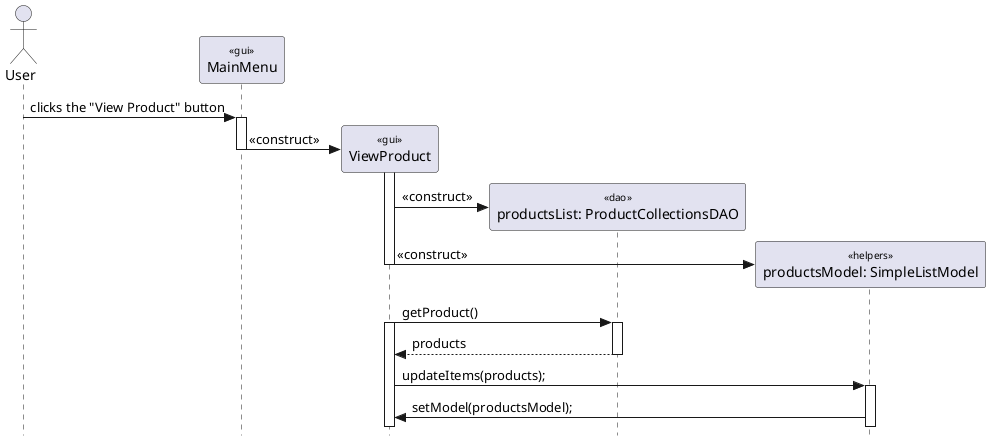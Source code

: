@startuml
skinparam {
  Style StrictUML
  SequenceStereotype {
    Font {
      Size 10
      Style plain
    }
  }
}
actor "User" as user
participant "MainMenu" as menu <<gui>>
participant "ViewProduct" as ViewProduct <<gui>>
participant "productsList: ProductCollectionsDAO" as ProductCollectionsDAO <<dao>>
participant "productsModel: SimpleListModel" as SimpleListModel <<helpers>>

'create the product viewer menu
user -> menu++ : clicks the "View Product" button
create ViewProduct
menu -> ViewProduct : <<construct>>
menu--

ViewProduct++
create ProductCollectionsDAO
ViewProduct -> ProductCollectionsDAO : <<construct>>
create SimpleListModel
ViewProduct -> SimpleListModel : <<construct>>
ViewProduct--

ViewProduct -> ProductCollectionsDAO++ :getProduct()
ViewProduct++
ProductCollectionsDAO --> ViewProduct :products
ProductCollectionsDAO--
ViewProduct -> SimpleListModel++:updateItems(products);
SimpleListModel -> ViewProduct :setModel(productsModel);

@enduml
